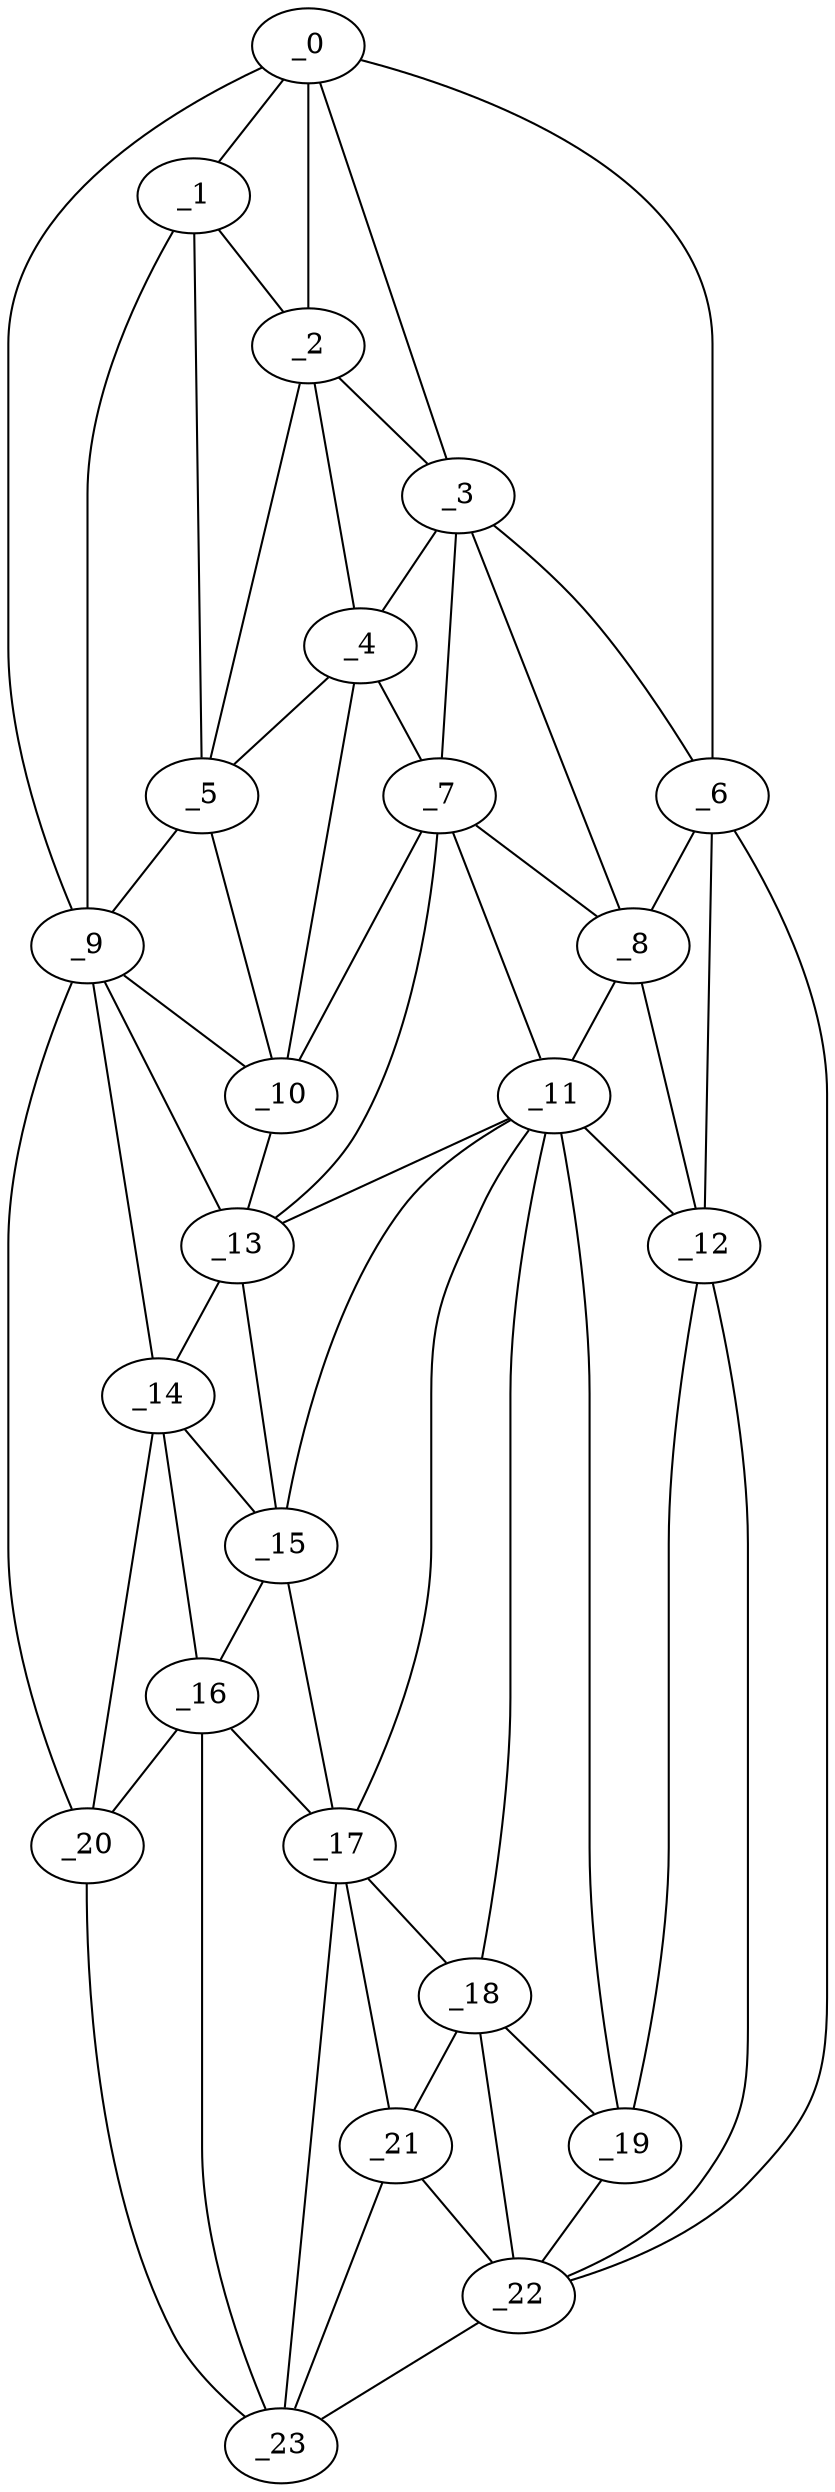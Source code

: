 graph "obj60__145.gxl" {
	_0	 [x=8,
		y=45];
	_1	 [x=35,
		y=41];
	_0 -- _1	 [valence=1];
	_2	 [x=39,
		y=47];
	_0 -- _2	 [valence=2];
	_3	 [x=43,
		y=60];
	_0 -- _3	 [valence=1];
	_6	 [x=64,
		y=101];
	_0 -- _6	 [valence=1];
	_9	 [x=68,
		y=31];
	_0 -- _9	 [valence=1];
	_1 -- _2	 [valence=2];
	_5	 [x=64,
		y=43];
	_1 -- _5	 [valence=1];
	_1 -- _9	 [valence=2];
	_2 -- _3	 [valence=2];
	_4	 [x=61,
		y=51];
	_2 -- _4	 [valence=2];
	_2 -- _5	 [valence=1];
	_3 -- _4	 [valence=2];
	_3 -- _6	 [valence=2];
	_7	 [x=66,
		y=64];
	_3 -- _7	 [valence=2];
	_8	 [x=67,
		y=76];
	_3 -- _8	 [valence=1];
	_4 -- _5	 [valence=1];
	_4 -- _7	 [valence=2];
	_10	 [x=73,
		y=41];
	_4 -- _10	 [valence=2];
	_5 -- _9	 [valence=2];
	_5 -- _10	 [valence=2];
	_6 -- _8	 [valence=2];
	_12	 [x=78,
		y=97];
	_6 -- _12	 [valence=1];
	_22	 [x=124,
		y=87];
	_6 -- _22	 [valence=1];
	_7 -- _8	 [valence=2];
	_7 -- _10	 [valence=1];
	_11	 [x=78,
		y=80];
	_7 -- _11	 [valence=2];
	_13	 [x=83,
		y=41];
	_7 -- _13	 [valence=1];
	_8 -- _11	 [valence=2];
	_8 -- _12	 [valence=2];
	_9 -- _10	 [valence=2];
	_9 -- _13	 [valence=2];
	_14	 [x=95,
		y=37];
	_9 -- _14	 [valence=2];
	_20	 [x=119,
		y=28];
	_9 -- _20	 [valence=1];
	_10 -- _13	 [valence=2];
	_11 -- _12	 [valence=2];
	_11 -- _13	 [valence=1];
	_15	 [x=97,
		y=43];
	_11 -- _15	 [valence=2];
	_17	 [x=109,
		y=54];
	_11 -- _17	 [valence=1];
	_18	 [x=112,
		y=72];
	_11 -- _18	 [valence=2];
	_19	 [x=114,
		y=88];
	_11 -- _19	 [valence=2];
	_12 -- _19	 [valence=2];
	_12 -- _22	 [valence=2];
	_13 -- _14	 [valence=2];
	_13 -- _15	 [valence=2];
	_14 -- _15	 [valence=1];
	_16	 [x=109,
		y=49];
	_14 -- _16	 [valence=1];
	_14 -- _20	 [valence=1];
	_15 -- _16	 [valence=2];
	_15 -- _17	 [valence=2];
	_16 -- _17	 [valence=1];
	_16 -- _20	 [valence=1];
	_23	 [x=125,
		y=42];
	_16 -- _23	 [valence=2];
	_17 -- _18	 [valence=1];
	_21	 [x=122,
		y=64];
	_17 -- _21	 [valence=2];
	_17 -- _23	 [valence=1];
	_18 -- _19	 [valence=2];
	_18 -- _21	 [valence=2];
	_18 -- _22	 [valence=2];
	_19 -- _22	 [valence=2];
	_20 -- _23	 [valence=1];
	_21 -- _22	 [valence=1];
	_21 -- _23	 [valence=1];
	_22 -- _23	 [valence=1];
}
